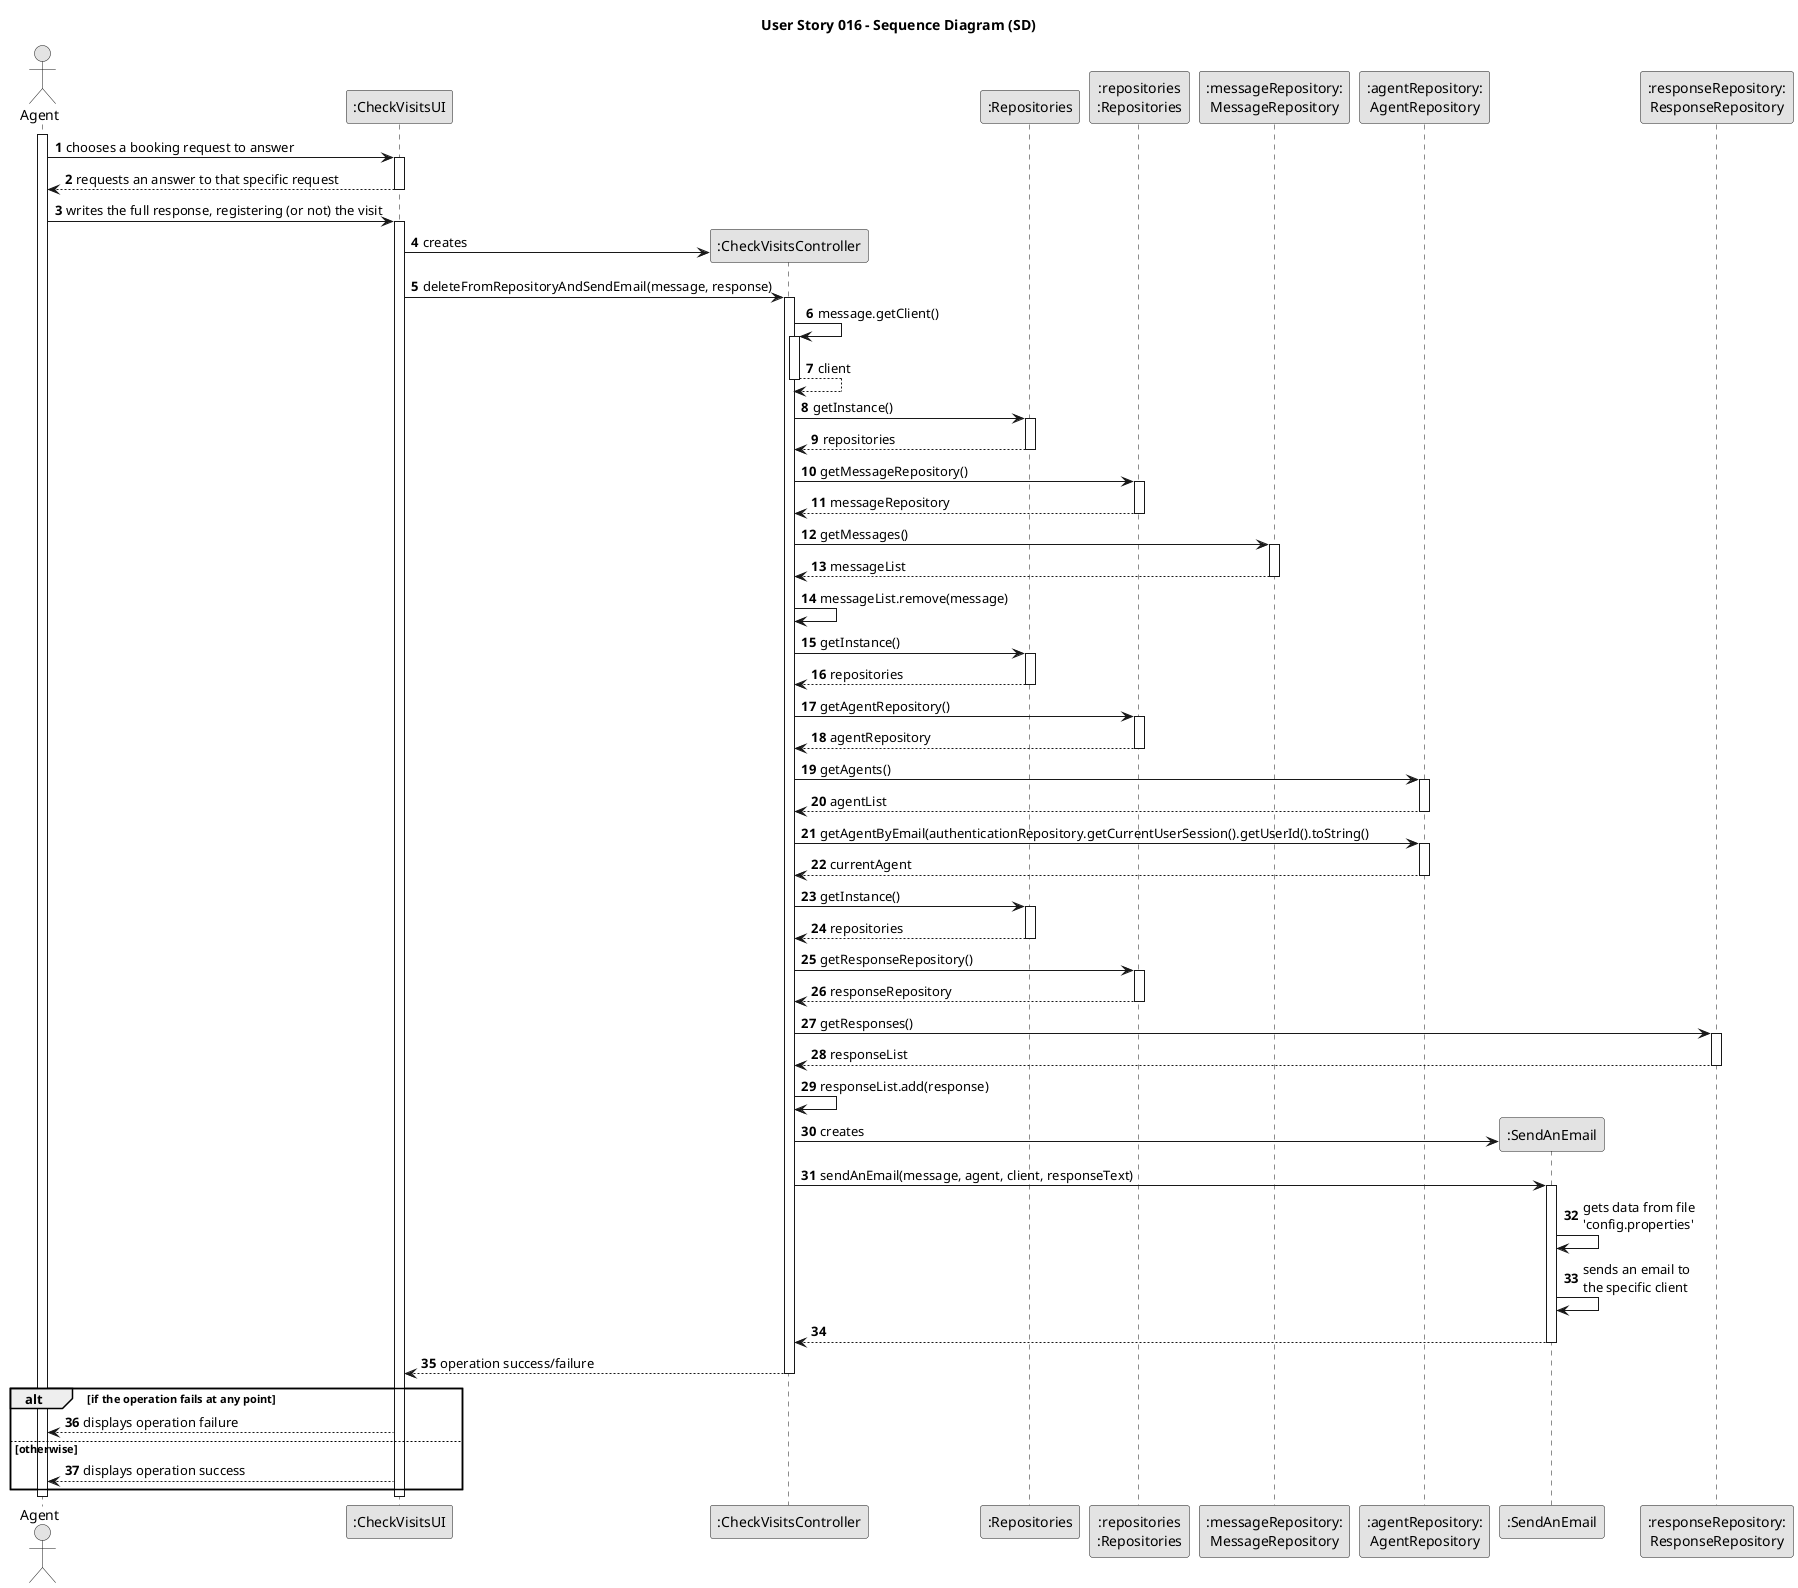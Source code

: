 @startuml
skinparam monochrome true
skinparam packageStyle rectangle
skinparam shadowing false

title User Story 016 - Sequence Diagram (SD)

autonumber

actor "Agent" as Agent
participant ":CheckVisitsUI" as UI
participant ":CheckVisitsController" as CTRL
participant ":Repositories" as RepositorySingleton
participant ":repositories\n:Repositories" as PLAT
participant ":messageRepository:\nMessageRepository" as MessageRepository
participant ":agentRepository:\nAgentRepository" as AgentRepository
participant ":SendAnEmail" as SendAnEmail
participant ":responseRepository:\nResponseRepository" as ResponseRepository

activate Agent

Agent -> UI: chooses a booking request to answer
activate UI

UI --> Agent : requests an answer to that specific request
deactivate UI

Agent -> UI : writes the full response, registering (or not) the visit
activate UI

UI -> CTRL** : creates
UI -> CTRL : deleteFromRepositoryAndSendEmail(message, response)
activate CTRL

CTRL -> CTRL : message.getClient()
activate CTRL
CTRL --> CTRL : client
deactivate CTRL

CTRL -> RepositorySingleton : getInstance()
activate RepositorySingleton

RepositorySingleton --> CTRL: repositories
deactivate RepositorySingleton

CTRL -> PLAT : getMessageRepository()
activate PLAT

PLAT --> CTRL: messageRepository
deactivate PLAT

CTRL -> MessageRepository : getMessages()
activate MessageRepository

MessageRepository --> CTRL : messageList
deactivate MessageRepository

CTRL -> CTRL : messageList.remove(message)

CTRL -> RepositorySingleton : getInstance()
activate RepositorySingleton

RepositorySingleton --> CTRL: repositories
deactivate RepositorySingleton

CTRL -> PLAT : getAgentRepository()
activate PLAT

PLAT --> CTRL: agentRepository
deactivate PLAT

CTRL -> AgentRepository : getAgents()
activate AgentRepository

AgentRepository --> CTRL : agentList
deactivate AgentRepository

CTRL -> AgentRepository : getAgentByEmail(authenticationRepository.getCurrentUserSession().getUserId().toString()
activate AgentRepository

AgentRepository --> CTRL : currentAgent
deactivate AgentRepository

CTRL -> RepositorySingleton : getInstance()
activate RepositorySingleton

RepositorySingleton --> CTRL: repositories
deactivate RepositorySingleton

CTRL -> PLAT : getResponseRepository()
activate PLAT

PLAT --> CTRL: responseRepository
deactivate PLAT

CTRL -> ResponseRepository : getResponses()
activate ResponseRepository

ResponseRepository --> CTRL : responseList
deactivate ResponseRepository

CTRL -> CTRL : responseList.add(response)

CTRL -> SendAnEmail** : creates
CTRL -> SendAnEmail : sendAnEmail(message, agent, client, responseText)
activate SendAnEmail

SendAnEmail -> SendAnEmail : gets data from file\n'config.properties'
SendAnEmail -> SendAnEmail : sends an email to\nthe specific client

SendAnEmail --> CTRL
deactivate SendAnEmail
CTRL --> UI : operation success/failure
deactivate CTRL

alt if the operation fails at any point
UI --> Agent : displays operation failure
else otherwise
UI --> Agent : displays operation success
end
deactivate UI
deactivate Agent

@enduml
